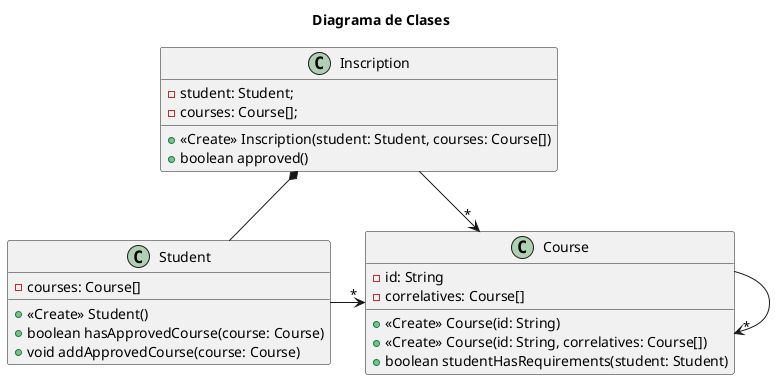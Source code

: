 @startuml
title Diagrama de Clases

class Student {
    + <<Create>> Student()

    - courses: Course[]

    + boolean hasApprovedCourse(course: Course)
    + void addApprovedCourse(course: Course)
}

class Inscription {
    + <<Create>> Inscription(student: Student, courses: Course[])

    - student: Student;
    - courses: Course[];

    + boolean approved()
}

class Course {
    + <<Create>> Course(id: String)
    + <<Create>> Course(id: String, correlatives: Course[])

    - id: String
    - correlatives: Course[]
    + boolean studentHasRequirements(student: Student)
}


Inscription --> "*" Course
Inscription *-- Student
Course --> "*" Course
Student -> "*" Course
@enduml